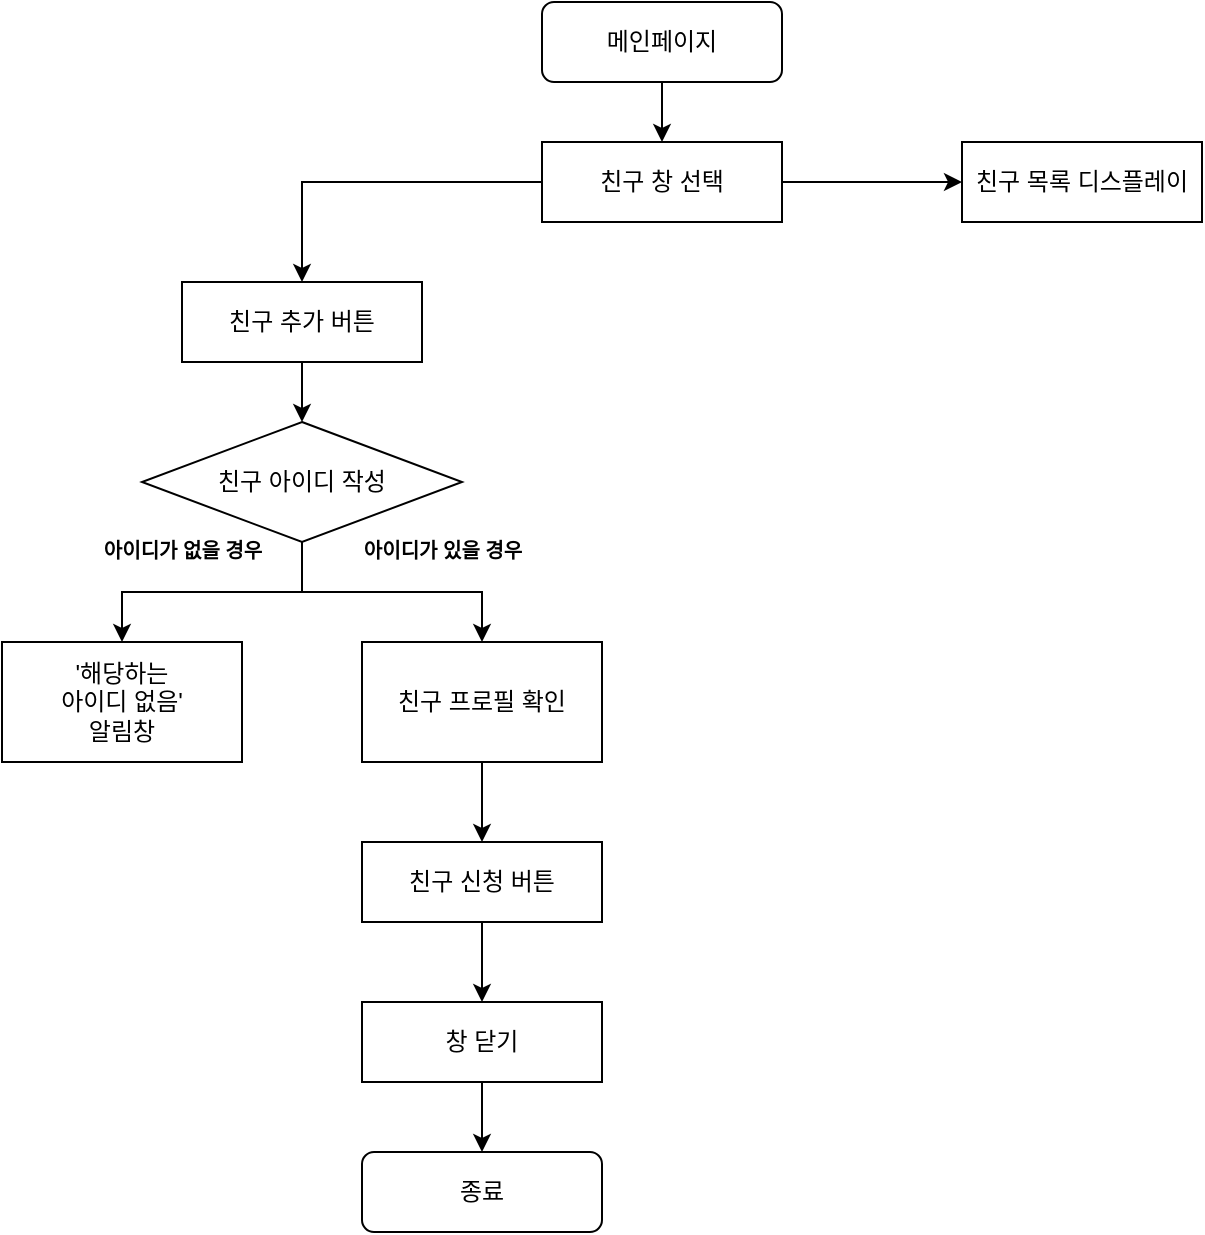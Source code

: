 <mxfile version="22.1.0" type="github">
  <diagram id="C5RBs43oDa-KdzZeNtuy" name="Page-1">
    <mxGraphModel dx="1573" dy="773" grid="1" gridSize="10" guides="1" tooltips="1" connect="1" arrows="1" fold="1" page="1" pageScale="1" pageWidth="827" pageHeight="1169" math="0" shadow="0">
      <root>
        <mxCell id="WIyWlLk6GJQsqaUBKTNV-0" />
        <mxCell id="WIyWlLk6GJQsqaUBKTNV-1" parent="WIyWlLk6GJQsqaUBKTNV-0" />
        <mxCell id="ka-RQTAtzn6AO5uNVBUh-3" value="" style="edgeStyle=orthogonalEdgeStyle;rounded=0;orthogonalLoop=1;jettySize=auto;html=1;entryX=0.5;entryY=0;entryDx=0;entryDy=0;" edge="1" parent="WIyWlLk6GJQsqaUBKTNV-1" source="WIyWlLk6GJQsqaUBKTNV-3" target="ka-RQTAtzn6AO5uNVBUh-4">
          <mxGeometry relative="1" as="geometry">
            <mxPoint x="220" y="170" as="targetPoint" />
          </mxGeometry>
        </mxCell>
        <mxCell id="WIyWlLk6GJQsqaUBKTNV-3" value="메인페이지" style="rounded=1;whiteSpace=wrap;html=1;fontSize=12;glass=0;strokeWidth=1;shadow=0;" parent="WIyWlLk6GJQsqaUBKTNV-1" vertex="1">
          <mxGeometry x="160" y="80" width="120" height="40" as="geometry" />
        </mxCell>
        <mxCell id="WIyWlLk6GJQsqaUBKTNV-11" value="종료" style="rounded=1;whiteSpace=wrap;html=1;fontSize=12;glass=0;strokeWidth=1;shadow=0;" parent="WIyWlLk6GJQsqaUBKTNV-1" vertex="1">
          <mxGeometry x="70" y="655" width="120" height="40" as="geometry" />
        </mxCell>
        <mxCell id="ka-RQTAtzn6AO5uNVBUh-8" value="" style="edgeStyle=orthogonalEdgeStyle;rounded=0;orthogonalLoop=1;jettySize=auto;html=1;" edge="1" parent="WIyWlLk6GJQsqaUBKTNV-1" source="ka-RQTAtzn6AO5uNVBUh-4" target="ka-RQTAtzn6AO5uNVBUh-7">
          <mxGeometry relative="1" as="geometry" />
        </mxCell>
        <mxCell id="ka-RQTAtzn6AO5uNVBUh-34" value="" style="edgeStyle=orthogonalEdgeStyle;rounded=0;orthogonalLoop=1;jettySize=auto;html=1;" edge="1" parent="WIyWlLk6GJQsqaUBKTNV-1" source="ka-RQTAtzn6AO5uNVBUh-4" target="ka-RQTAtzn6AO5uNVBUh-33">
          <mxGeometry relative="1" as="geometry" />
        </mxCell>
        <mxCell id="ka-RQTAtzn6AO5uNVBUh-4" value="친구 창 선택" style="rounded=0;whiteSpace=wrap;html=1;" vertex="1" parent="WIyWlLk6GJQsqaUBKTNV-1">
          <mxGeometry x="160" y="150" width="120" height="40" as="geometry" />
        </mxCell>
        <mxCell id="ka-RQTAtzn6AO5uNVBUh-14" value="" style="edgeStyle=orthogonalEdgeStyle;rounded=0;orthogonalLoop=1;jettySize=auto;html=1;" edge="1" parent="WIyWlLk6GJQsqaUBKTNV-1" source="ka-RQTAtzn6AO5uNVBUh-7" target="ka-RQTAtzn6AO5uNVBUh-13">
          <mxGeometry relative="1" as="geometry" />
        </mxCell>
        <mxCell id="ka-RQTAtzn6AO5uNVBUh-7" value="친구 추가 버튼" style="whiteSpace=wrap;html=1;rounded=0;" vertex="1" parent="WIyWlLk6GJQsqaUBKTNV-1">
          <mxGeometry x="-20" y="220" width="120" height="40" as="geometry" />
        </mxCell>
        <mxCell id="ka-RQTAtzn6AO5uNVBUh-16" value="" style="edgeStyle=orthogonalEdgeStyle;rounded=0;orthogonalLoop=1;jettySize=auto;html=1;" edge="1" parent="WIyWlLk6GJQsqaUBKTNV-1" source="ka-RQTAtzn6AO5uNVBUh-13" target="ka-RQTAtzn6AO5uNVBUh-15">
          <mxGeometry relative="1" as="geometry" />
        </mxCell>
        <mxCell id="ka-RQTAtzn6AO5uNVBUh-21" value="" style="edgeStyle=orthogonalEdgeStyle;rounded=0;orthogonalLoop=1;jettySize=auto;html=1;" edge="1" parent="WIyWlLk6GJQsqaUBKTNV-1" source="ka-RQTAtzn6AO5uNVBUh-13" target="ka-RQTAtzn6AO5uNVBUh-20">
          <mxGeometry relative="1" as="geometry" />
        </mxCell>
        <mxCell id="ka-RQTAtzn6AO5uNVBUh-13" value="친구 아이디 작성" style="rhombus;whiteSpace=wrap;html=1;rounded=0;" vertex="1" parent="WIyWlLk6GJQsqaUBKTNV-1">
          <mxGeometry x="-40" y="290" width="160" height="60" as="geometry" />
        </mxCell>
        <mxCell id="ka-RQTAtzn6AO5uNVBUh-18" value="" style="edgeStyle=orthogonalEdgeStyle;rounded=0;orthogonalLoop=1;jettySize=auto;html=1;" edge="1" parent="WIyWlLk6GJQsqaUBKTNV-1" source="ka-RQTAtzn6AO5uNVBUh-15" target="ka-RQTAtzn6AO5uNVBUh-17">
          <mxGeometry relative="1" as="geometry" />
        </mxCell>
        <mxCell id="ka-RQTAtzn6AO5uNVBUh-15" value="친구 프로필 확인" style="whiteSpace=wrap;html=1;rounded=0;" vertex="1" parent="WIyWlLk6GJQsqaUBKTNV-1">
          <mxGeometry x="70" y="400" width="120" height="60" as="geometry" />
        </mxCell>
        <mxCell id="ka-RQTAtzn6AO5uNVBUh-28" value="" style="edgeStyle=orthogonalEdgeStyle;rounded=0;orthogonalLoop=1;jettySize=auto;html=1;" edge="1" parent="WIyWlLk6GJQsqaUBKTNV-1" source="ka-RQTAtzn6AO5uNVBUh-17" target="ka-RQTAtzn6AO5uNVBUh-27">
          <mxGeometry relative="1" as="geometry" />
        </mxCell>
        <mxCell id="ka-RQTAtzn6AO5uNVBUh-17" value="친구 신청 버튼" style="whiteSpace=wrap;html=1;rounded=0;" vertex="1" parent="WIyWlLk6GJQsqaUBKTNV-1">
          <mxGeometry x="70" y="500" width="120" height="40" as="geometry" />
        </mxCell>
        <mxCell id="ka-RQTAtzn6AO5uNVBUh-20" value="&#39;해당하는 &lt;br&gt;아이디 없음&#39; &lt;br&gt;알림창" style="whiteSpace=wrap;html=1;rounded=0;" vertex="1" parent="WIyWlLk6GJQsqaUBKTNV-1">
          <mxGeometry x="-110" y="400" width="120" height="60" as="geometry" />
        </mxCell>
        <mxCell id="ka-RQTAtzn6AO5uNVBUh-22" value="&lt;font style=&quot;font-size: 10px;&quot;&gt;아이디가 없을 경우&lt;/font&gt;" style="text;strokeColor=none;fillColor=none;html=1;fontSize=24;fontStyle=1;verticalAlign=middle;align=center;" vertex="1" parent="WIyWlLk6GJQsqaUBKTNV-1">
          <mxGeometry x="-70" y="330" width="100" height="40" as="geometry" />
        </mxCell>
        <mxCell id="ka-RQTAtzn6AO5uNVBUh-24" value="&lt;font style=&quot;font-size: 10px;&quot;&gt;아이디가 있을 경우&lt;/font&gt;" style="text;strokeColor=none;fillColor=none;html=1;fontSize=24;fontStyle=1;verticalAlign=middle;align=center;" vertex="1" parent="WIyWlLk6GJQsqaUBKTNV-1">
          <mxGeometry x="60" y="330" width="100" height="40" as="geometry" />
        </mxCell>
        <mxCell id="ka-RQTAtzn6AO5uNVBUh-29" value="" style="edgeStyle=orthogonalEdgeStyle;rounded=0;orthogonalLoop=1;jettySize=auto;html=1;" edge="1" parent="WIyWlLk6GJQsqaUBKTNV-1" source="ka-RQTAtzn6AO5uNVBUh-27" target="WIyWlLk6GJQsqaUBKTNV-11">
          <mxGeometry relative="1" as="geometry" />
        </mxCell>
        <mxCell id="ka-RQTAtzn6AO5uNVBUh-27" value="창 닫기" style="whiteSpace=wrap;html=1;rounded=0;" vertex="1" parent="WIyWlLk6GJQsqaUBKTNV-1">
          <mxGeometry x="70" y="580" width="120" height="40" as="geometry" />
        </mxCell>
        <mxCell id="ka-RQTAtzn6AO5uNVBUh-33" value="친구 목록 디스플레이" style="whiteSpace=wrap;html=1;rounded=0;" vertex="1" parent="WIyWlLk6GJQsqaUBKTNV-1">
          <mxGeometry x="370" y="150" width="120" height="40" as="geometry" />
        </mxCell>
      </root>
    </mxGraphModel>
  </diagram>
</mxfile>
